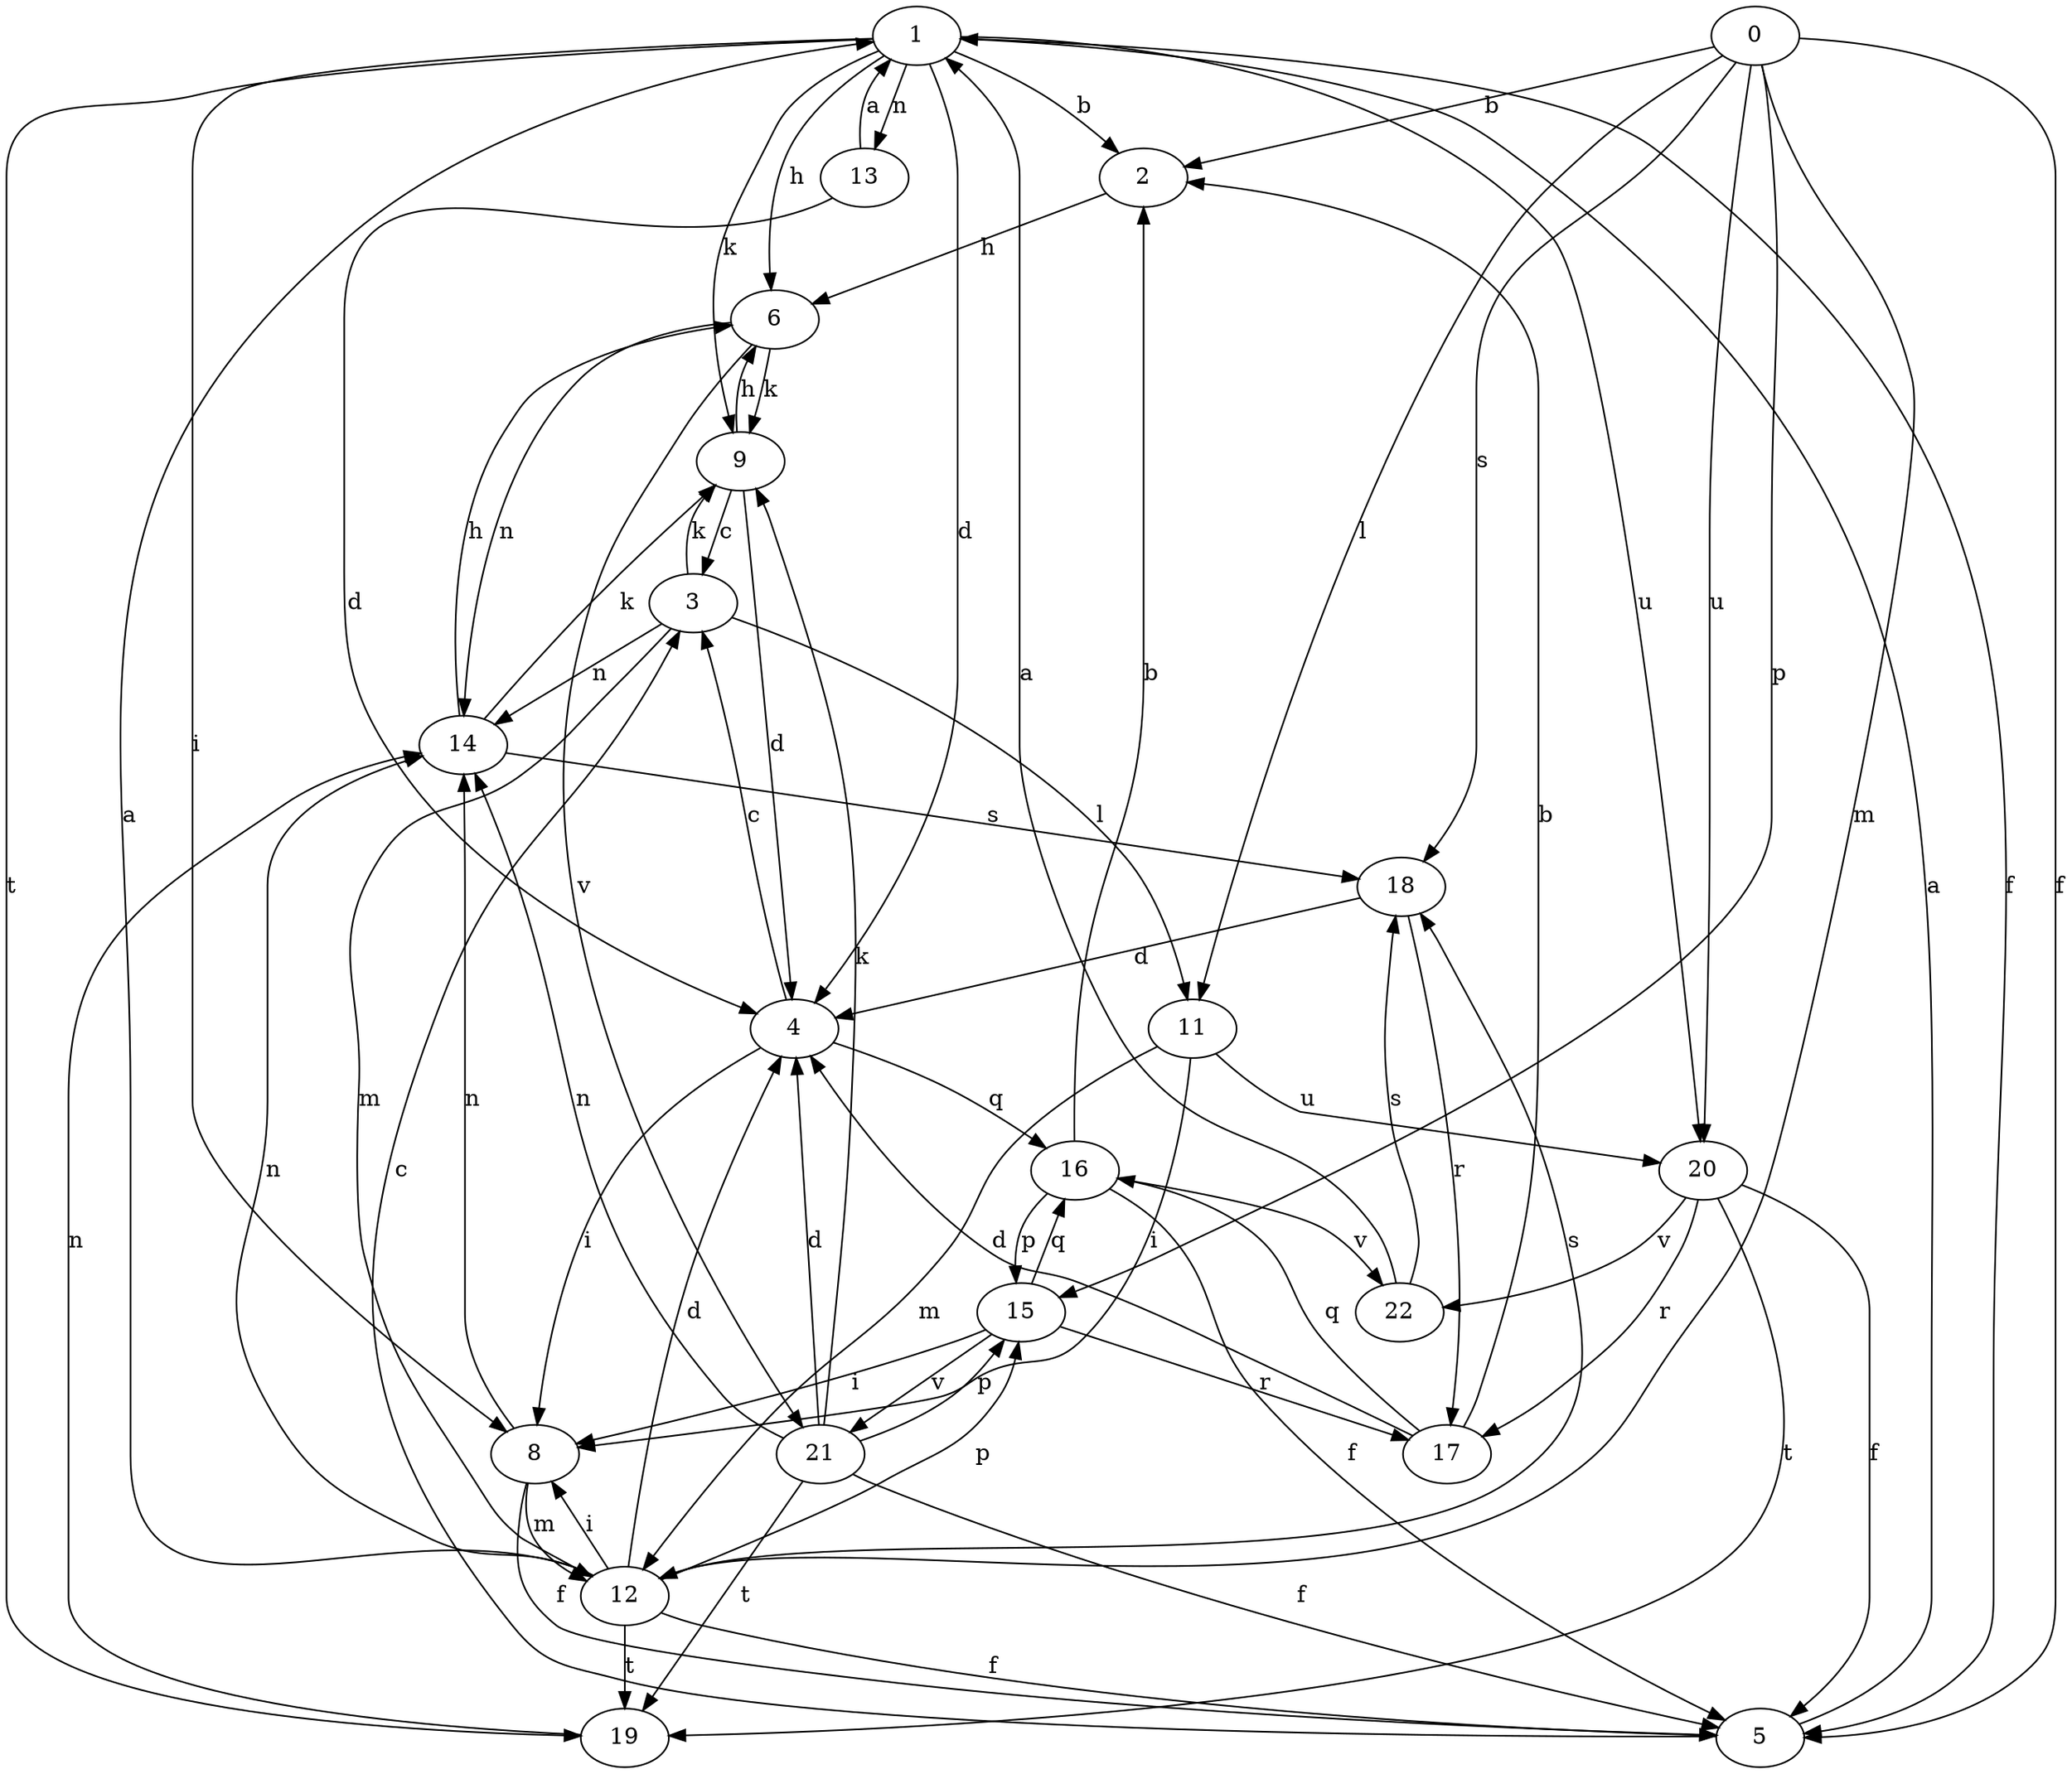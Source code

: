strict digraph  {
1;
2;
3;
4;
5;
6;
0;
8;
9;
11;
12;
13;
14;
15;
16;
17;
18;
19;
20;
21;
22;
1 -> 2  [label=b];
1 -> 4  [label=d];
1 -> 5  [label=f];
1 -> 6  [label=h];
1 -> 8  [label=i];
1 -> 9  [label=k];
1 -> 13  [label=n];
1 -> 19  [label=t];
1 -> 20  [label=u];
2 -> 6  [label=h];
3 -> 9  [label=k];
3 -> 11  [label=l];
3 -> 12  [label=m];
3 -> 14  [label=n];
4 -> 3  [label=c];
4 -> 8  [label=i];
4 -> 16  [label=q];
5 -> 1  [label=a];
5 -> 3  [label=c];
6 -> 9  [label=k];
6 -> 14  [label=n];
6 -> 21  [label=v];
0 -> 2  [label=b];
0 -> 5  [label=f];
0 -> 11  [label=l];
0 -> 12  [label=m];
0 -> 15  [label=p];
0 -> 18  [label=s];
0 -> 20  [label=u];
8 -> 5  [label=f];
8 -> 12  [label=m];
8 -> 14  [label=n];
9 -> 3  [label=c];
9 -> 4  [label=d];
9 -> 6  [label=h];
11 -> 8  [label=i];
11 -> 12  [label=m];
11 -> 20  [label=u];
12 -> 1  [label=a];
12 -> 4  [label=d];
12 -> 5  [label=f];
12 -> 8  [label=i];
12 -> 14  [label=n];
12 -> 15  [label=p];
12 -> 18  [label=s];
12 -> 19  [label=t];
13 -> 1  [label=a];
13 -> 4  [label=d];
14 -> 6  [label=h];
14 -> 9  [label=k];
14 -> 18  [label=s];
15 -> 8  [label=i];
15 -> 16  [label=q];
15 -> 17  [label=r];
15 -> 21  [label=v];
16 -> 2  [label=b];
16 -> 5  [label=f];
16 -> 15  [label=p];
16 -> 22  [label=v];
17 -> 2  [label=b];
17 -> 4  [label=d];
17 -> 16  [label=q];
18 -> 4  [label=d];
18 -> 17  [label=r];
19 -> 14  [label=n];
20 -> 5  [label=f];
20 -> 17  [label=r];
20 -> 19  [label=t];
20 -> 22  [label=v];
21 -> 4  [label=d];
21 -> 5  [label=f];
21 -> 9  [label=k];
21 -> 14  [label=n];
21 -> 15  [label=p];
21 -> 19  [label=t];
22 -> 1  [label=a];
22 -> 18  [label=s];
}
